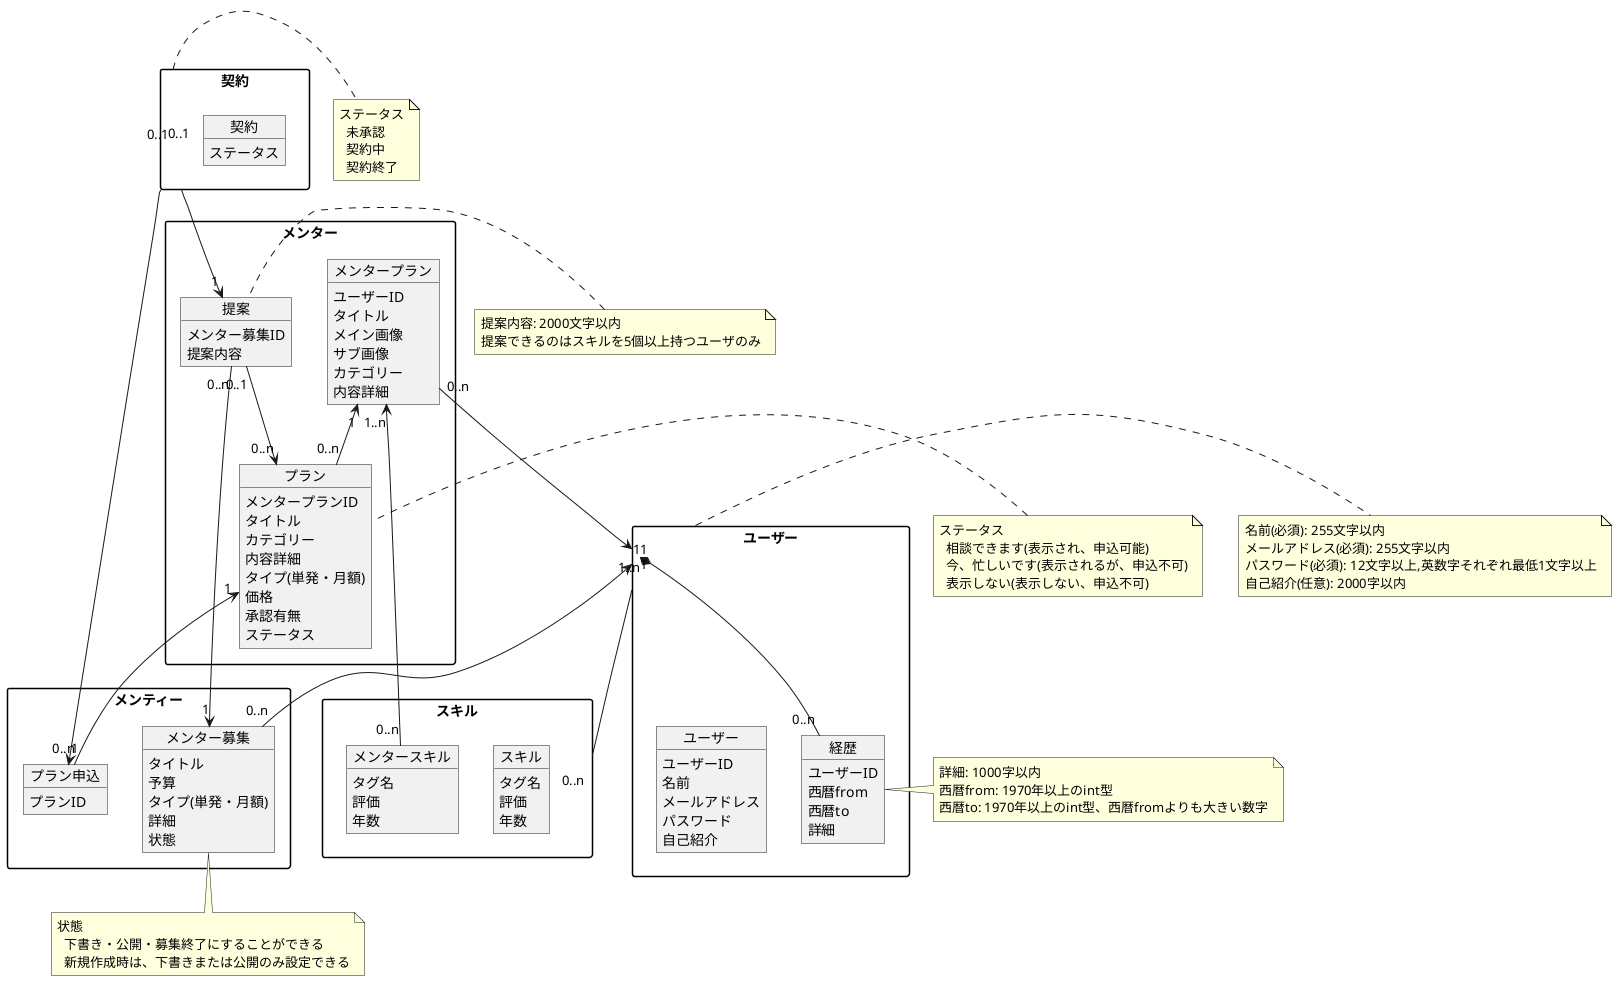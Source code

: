 @startuml
skinparam packageStyle rectangle

package ユーザー {
  object ユーザー {
    ユーザーID
    名前
    メールアドレス
    パスワード
    自己紹介
  }

  object 経歴 {
    ユーザーID
    西暦from
    西暦to
    詳細
  }
}

ユーザー "1" *-- "0..n" 経歴
note right of ユーザー
名前(必須): 255文字以内
メールアドレス(必須): 255文字以内
パスワード(必須): 12文字以上,英数字それぞれ最低1文字以上
自己紹介(任意): 2000字以内
end note

note right of 経歴
詳細: 1000字以内
西暦from: 1970年以上のint型
西暦to: 1970年以上のint型、西暦fromよりも大きい数字
end note

package スキル {
  object スキル {
    タグ名
    評価
    年数
  }
  object メンタースキル {
    タグ名
    評価
    年数
  }
}

package メンター {
  object メンタープラン {
    ユーザーID
    タイトル
    メイン画像
    サブ画像
    カテゴリー
    内容詳細
  }

  object プラン {
    メンタープランID
    タイトル
    カテゴリー
    内容詳細
    タイプ(単発・月額)
    価格
    承認有無
    ステータス
  }

  object 提案 {
    メンター募集ID
    提案内容
  }
}

note left of 提案
提案内容: 2000文字以内
提案できるのはスキルを5個以上持つユーザのみ
end note

note left of プラン
ステータス
  相談できます(表示され、申込可能)
  今、忙しいです(表示されるが、申込不可)
  表示しない(表示しない、申込不可)
end note

ユーザー "1..n" -- "0..n" スキル
メンタープラン "1..n" <-- "0..n" メンタースキル
メンタープラン "1" <-- "0..n" プラン
メンタープラン "0..n" --> "1" ユーザー
提案 "0..1" --> "0..n" プラン

package メンティー {
  object メンター募集 {
    タイトル
    予算
    タイプ(単発・月額)
    詳細
    状態
  }
  object プラン申込 {
    プランID
  }
}
note bottom of メンター募集
状態
  下書き・公開・募集終了にすることができる
  新規作成時は、下書きまたは公開のみ設定できる
end note
ユーザー "1" <-- "0..n" メンター募集
プラン "1" <-- "0..n" プラン申込
提案 "0..n" --> "1" メンター募集

package 契約 {
  object 契約 {
    ステータス
  }
}
note right of 契約
ステータス
  未承認
  契約中
  契約終了
end note
契約 "0..1" --> "1" 提案
契約 "0..1" --> "1" プラン申込

@enduml
